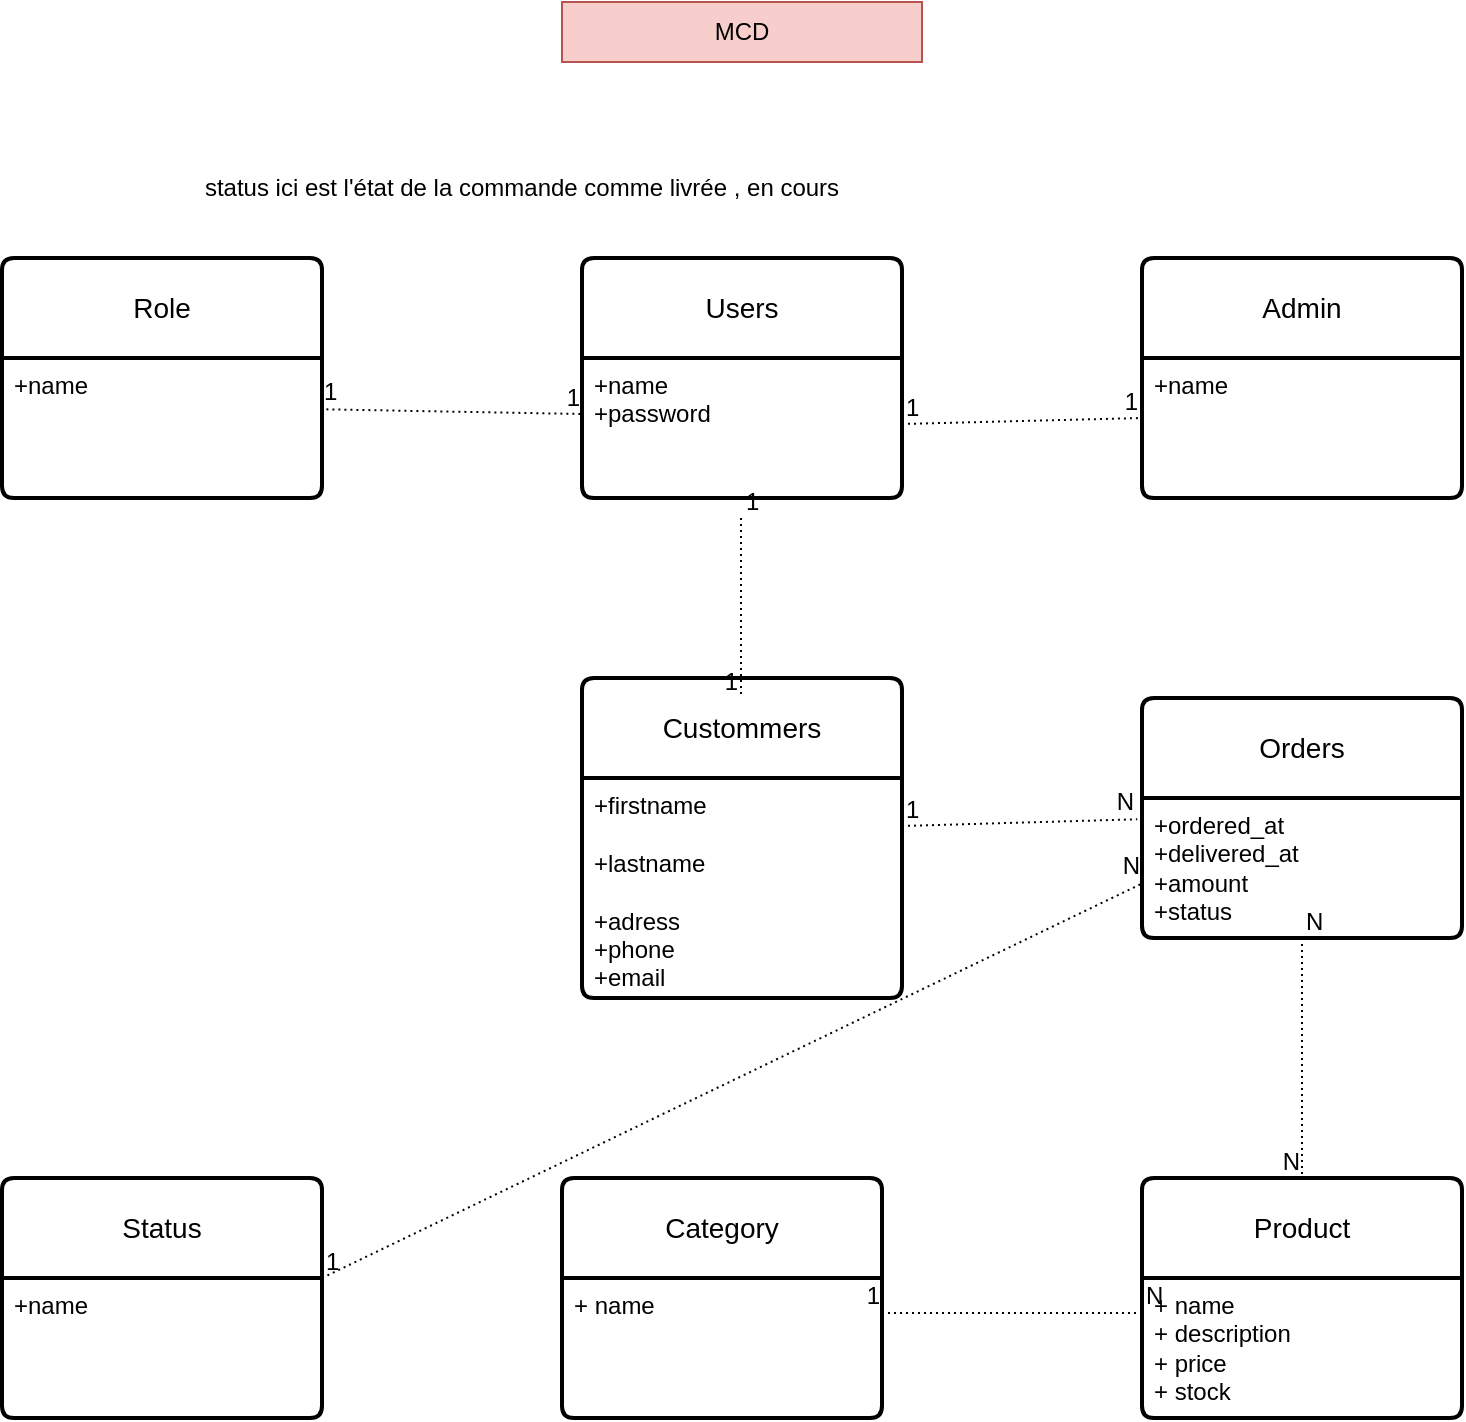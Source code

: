 <mxfile version="24.3.0" type="google">
  <diagram name="Page-1" id="NbzZcbqmwhPjZR7lT0jR">
    <mxGraphModel grid="1" page="1" gridSize="10" guides="1" tooltips="1" connect="1" arrows="1" fold="1" pageScale="1" pageWidth="827" pageHeight="1169" math="0" shadow="0">
      <root>
        <mxCell id="0" />
        <mxCell id="1" parent="0" />
        <mxCell id="_7Z15llkAl0vO2v-7L9U-13" value="Product" style="swimlane;childLayout=stackLayout;horizontal=1;startSize=50;horizontalStack=0;rounded=1;fontSize=14;fontStyle=0;strokeWidth=2;resizeParent=0;resizeLast=1;shadow=0;dashed=0;align=center;arcSize=4;whiteSpace=wrap;html=1;" vertex="1" parent="1">
          <mxGeometry x="600" y="620" width="160" height="120" as="geometry" />
        </mxCell>
        <mxCell id="_7Z15llkAl0vO2v-7L9U-14" value="+ name&lt;br&gt;+ description&lt;div&gt;+ price&lt;div&gt;+ stock&lt;/div&gt;&lt;/div&gt;" style="align=left;strokeColor=none;fillColor=none;spacingLeft=4;fontSize=12;verticalAlign=top;resizable=0;rotatable=0;part=1;html=1;" vertex="1" parent="_7Z15llkAl0vO2v-7L9U-13">
          <mxGeometry y="50" width="160" height="70" as="geometry" />
        </mxCell>
        <mxCell id="_7Z15llkAl0vO2v-7L9U-15" value="Category" style="swimlane;childLayout=stackLayout;horizontal=1;startSize=50;horizontalStack=0;rounded=1;fontSize=14;fontStyle=0;strokeWidth=2;resizeParent=0;resizeLast=1;shadow=0;dashed=0;align=center;arcSize=4;whiteSpace=wrap;html=1;" vertex="1" parent="1">
          <mxGeometry x="310" y="620" width="160" height="120" as="geometry" />
        </mxCell>
        <mxCell id="_7Z15llkAl0vO2v-7L9U-16" value="+ name&lt;div&gt;&lt;br/&gt;&lt;/div&gt;" style="align=left;strokeColor=none;fillColor=none;spacingLeft=4;fontSize=12;verticalAlign=top;resizable=0;rotatable=0;part=1;html=1;" vertex="1" parent="_7Z15llkAl0vO2v-7L9U-15">
          <mxGeometry y="50" width="160" height="70" as="geometry" />
        </mxCell>
        <mxCell id="_7Z15llkAl0vO2v-7L9U-21" value="MCD" style="text;html=1;align=center;verticalAlign=middle;whiteSpace=wrap;rounded=0;fillColor=#f8cecc;strokeColor=#b85450;" vertex="1" parent="1">
          <mxGeometry x="310" y="32" width="180" height="30" as="geometry" />
        </mxCell>
        <mxCell id="_7Z15llkAl0vO2v-7L9U-22" value="" style="endArrow=none;html=1;rounded=0;dashed=1;dashPattern=1 2;exitX=0;exitY=0.25;exitDx=0;exitDy=0;entryX=1;entryY=0.25;entryDx=0;entryDy=0;" edge="1" parent="1" source="_7Z15llkAl0vO2v-7L9U-14" target="_7Z15llkAl0vO2v-7L9U-16">
          <mxGeometry relative="1" as="geometry">
            <mxPoint x="490" y="689.5" as="sourcePoint" />
            <mxPoint x="570" y="690" as="targetPoint" />
          </mxGeometry>
        </mxCell>
        <mxCell id="_7Z15llkAl0vO2v-7L9U-23" value="N" style="resizable=0;html=1;whiteSpace=wrap;align=left;verticalAlign=bottom;" connectable="0" vertex="1" parent="_7Z15llkAl0vO2v-7L9U-22">
          <mxGeometry x="-1" relative="1" as="geometry" />
        </mxCell>
        <mxCell id="_7Z15llkAl0vO2v-7L9U-24" value="1" style="resizable=0;html=1;whiteSpace=wrap;align=right;verticalAlign=bottom;" connectable="0" vertex="1" parent="_7Z15llkAl0vO2v-7L9U-22">
          <mxGeometry x="1" relative="1" as="geometry" />
        </mxCell>
        <mxCell id="qmp-qQZNeqrjJhzduI5c-3" value="Users" style="swimlane;childLayout=stackLayout;horizontal=1;startSize=50;horizontalStack=0;rounded=1;fontSize=14;fontStyle=0;strokeWidth=2;resizeParent=0;resizeLast=1;shadow=0;dashed=0;align=center;arcSize=4;whiteSpace=wrap;html=1;" vertex="1" parent="1">
          <mxGeometry x="320" y="160" width="160" height="120" as="geometry" />
        </mxCell>
        <mxCell id="qmp-qQZNeqrjJhzduI5c-4" value="+name&lt;br&gt;+password&lt;div&gt;&lt;br/&gt;&lt;/div&gt;" style="align=left;strokeColor=none;fillColor=none;spacingLeft=4;fontSize=12;verticalAlign=top;resizable=0;rotatable=0;part=1;html=1;" vertex="1" parent="qmp-qQZNeqrjJhzduI5c-3">
          <mxGeometry y="50" width="160" height="70" as="geometry" />
        </mxCell>
        <mxCell id="qmp-qQZNeqrjJhzduI5c-8" value="Custommers" style="swimlane;childLayout=stackLayout;horizontal=1;startSize=50;horizontalStack=0;rounded=1;fontSize=14;fontStyle=0;strokeWidth=2;resizeParent=0;resizeLast=1;shadow=0;dashed=0;align=center;arcSize=4;whiteSpace=wrap;html=1;" vertex="1" parent="1">
          <mxGeometry x="320" y="370" width="160" height="160" as="geometry" />
        </mxCell>
        <mxCell id="qmp-qQZNeqrjJhzduI5c-9" value="+firstname&lt;br&gt;&lt;br&gt;&lt;div&gt;+lastname&lt;br&gt;&lt;br&gt;&lt;div&gt;+adress&lt;div&gt;&lt;span style=&quot;background-color: initial;&quot;&gt;+phone&lt;/span&gt;&lt;/div&gt;&lt;div&gt;&lt;span style=&quot;background-color: initial;&quot;&gt;+email&lt;/span&gt;&lt;br&gt;&lt;/div&gt;&lt;div&gt;&lt;br&gt;&lt;/div&gt;&lt;/div&gt;&lt;/div&gt;" style="align=left;strokeColor=none;fillColor=none;spacingLeft=4;fontSize=12;verticalAlign=top;resizable=0;rotatable=0;part=1;html=1;" vertex="1" parent="qmp-qQZNeqrjJhzduI5c-8">
          <mxGeometry y="50" width="160" height="110" as="geometry" />
        </mxCell>
        <mxCell id="qmp-qQZNeqrjJhzduI5c-13" value="Orders" style="swimlane;childLayout=stackLayout;horizontal=1;startSize=50;horizontalStack=0;rounded=1;fontSize=14;fontStyle=0;strokeWidth=2;resizeParent=0;resizeLast=1;shadow=0;dashed=0;align=center;arcSize=4;whiteSpace=wrap;html=1;" vertex="1" parent="1">
          <mxGeometry x="600" y="380" width="160" height="120" as="geometry" />
        </mxCell>
        <mxCell id="qmp-qQZNeqrjJhzduI5c-14" value="+ordered_at&lt;div&gt;+delivered_at&lt;br&gt;&lt;div&gt;+amount&lt;/div&gt;&lt;div&gt;+status&lt;/div&gt;&lt;/div&gt;" style="align=left;strokeColor=none;fillColor=none;spacingLeft=4;fontSize=12;verticalAlign=top;resizable=0;rotatable=0;part=1;html=1;" vertex="1" parent="qmp-qQZNeqrjJhzduI5c-13">
          <mxGeometry y="50" width="160" height="70" as="geometry" />
        </mxCell>
        <mxCell id="E8Zcu6kyqUWyqNjoy4c6-1" value="Role" style="swimlane;childLayout=stackLayout;horizontal=1;startSize=50;horizontalStack=0;rounded=1;fontSize=14;fontStyle=0;strokeWidth=2;resizeParent=0;resizeLast=1;shadow=0;dashed=0;align=center;arcSize=4;whiteSpace=wrap;html=1;" vertex="1" parent="1">
          <mxGeometry x="30" y="160" width="160" height="120" as="geometry" />
        </mxCell>
        <mxCell id="E8Zcu6kyqUWyqNjoy4c6-2" value="+name" style="align=left;strokeColor=none;fillColor=none;spacingLeft=4;fontSize=12;verticalAlign=top;resizable=0;rotatable=0;part=1;html=1;" vertex="1" parent="E8Zcu6kyqUWyqNjoy4c6-1">
          <mxGeometry y="50" width="160" height="70" as="geometry" />
        </mxCell>
        <mxCell id="E8Zcu6kyqUWyqNjoy4c6-3" value="Admin" style="swimlane;childLayout=stackLayout;horizontal=1;startSize=50;horizontalStack=0;rounded=1;fontSize=14;fontStyle=0;strokeWidth=2;resizeParent=0;resizeLast=1;shadow=0;dashed=0;align=center;arcSize=4;whiteSpace=wrap;html=1;" vertex="1" parent="1">
          <mxGeometry x="600" y="160" width="160" height="120" as="geometry" />
        </mxCell>
        <mxCell id="E8Zcu6kyqUWyqNjoy4c6-4" value="+name" style="align=left;strokeColor=none;fillColor=none;spacingLeft=4;fontSize=12;verticalAlign=top;resizable=0;rotatable=0;part=1;html=1;" vertex="1" parent="E8Zcu6kyqUWyqNjoy4c6-3">
          <mxGeometry y="50" width="160" height="70" as="geometry" />
        </mxCell>
        <mxCell id="E8Zcu6kyqUWyqNjoy4c6-5" value="" style="endArrow=none;html=1;rounded=0;dashed=1;dashPattern=1 2;exitX=0.995;exitY=0.366;exitDx=0;exitDy=0;exitPerimeter=0;" edge="1" parent="1" source="E8Zcu6kyqUWyqNjoy4c6-2">
          <mxGeometry relative="1" as="geometry">
            <mxPoint x="210" y="238" as="sourcePoint" />
            <mxPoint x="320" y="238" as="targetPoint" />
          </mxGeometry>
        </mxCell>
        <mxCell id="E8Zcu6kyqUWyqNjoy4c6-6" value="1" style="resizable=0;html=1;whiteSpace=wrap;align=left;verticalAlign=bottom;" connectable="0" vertex="1" parent="E8Zcu6kyqUWyqNjoy4c6-5">
          <mxGeometry x="-1" relative="1" as="geometry" />
        </mxCell>
        <mxCell id="E8Zcu6kyqUWyqNjoy4c6-7" value="1" style="resizable=0;html=1;whiteSpace=wrap;align=right;verticalAlign=bottom;" connectable="0" vertex="1" parent="E8Zcu6kyqUWyqNjoy4c6-5">
          <mxGeometry x="1" relative="1" as="geometry" />
        </mxCell>
        <mxCell id="E8Zcu6kyqUWyqNjoy4c6-8" value="" style="endArrow=none;html=1;rounded=0;dashed=1;dashPattern=1 2;" edge="1" parent="1" source="qmp-qQZNeqrjJhzduI5c-4">
          <mxGeometry relative="1" as="geometry">
            <mxPoint x="490" y="240" as="sourcePoint" />
            <mxPoint x="600" y="240" as="targetPoint" />
          </mxGeometry>
        </mxCell>
        <mxCell id="E8Zcu6kyqUWyqNjoy4c6-9" value="1" style="resizable=0;html=1;whiteSpace=wrap;align=left;verticalAlign=bottom;" connectable="0" vertex="1" parent="E8Zcu6kyqUWyqNjoy4c6-8">
          <mxGeometry x="-1" relative="1" as="geometry" />
        </mxCell>
        <mxCell id="E8Zcu6kyqUWyqNjoy4c6-10" value="1" style="resizable=0;html=1;whiteSpace=wrap;align=right;verticalAlign=bottom;" connectable="0" vertex="1" parent="E8Zcu6kyqUWyqNjoy4c6-8">
          <mxGeometry x="1" relative="1" as="geometry" />
        </mxCell>
        <mxCell id="E8Zcu6kyqUWyqNjoy4c6-11" value="" style="endArrow=none;html=1;rounded=0;dashed=1;dashPattern=1 2;exitX=0.75;exitY=1;exitDx=0;exitDy=0;entryX=0.75;entryY=0;entryDx=0;entryDy=0;" edge="1" parent="1">
          <mxGeometry relative="1" as="geometry">
            <mxPoint x="399.5" y="290" as="sourcePoint" />
            <mxPoint x="399.5" y="380" as="targetPoint" />
          </mxGeometry>
        </mxCell>
        <mxCell id="E8Zcu6kyqUWyqNjoy4c6-12" value="1" style="resizable=0;html=1;whiteSpace=wrap;align=left;verticalAlign=bottom;" connectable="0" vertex="1" parent="E8Zcu6kyqUWyqNjoy4c6-11">
          <mxGeometry x="-1" relative="1" as="geometry" />
        </mxCell>
        <mxCell id="E8Zcu6kyqUWyqNjoy4c6-13" value="1" style="resizable=0;html=1;whiteSpace=wrap;align=right;verticalAlign=bottom;" connectable="0" vertex="1" parent="E8Zcu6kyqUWyqNjoy4c6-11">
          <mxGeometry x="1" relative="1" as="geometry" />
        </mxCell>
        <mxCell id="EY50cvxrnuCEeY0Thc2u-8" value="" style="endArrow=none;html=1;rounded=0;dashed=1;dashPattern=1 2;entryX=-0.015;entryY=0.152;entryDx=0;entryDy=0;entryPerimeter=0;" edge="1" parent="1" target="qmp-qQZNeqrjJhzduI5c-14">
          <mxGeometry relative="1" as="geometry">
            <mxPoint x="480" y="444" as="sourcePoint" />
            <mxPoint x="590" y="440" as="targetPoint" />
          </mxGeometry>
        </mxCell>
        <mxCell id="EY50cvxrnuCEeY0Thc2u-9" value="1" style="resizable=0;html=1;whiteSpace=wrap;align=left;verticalAlign=bottom;" connectable="0" vertex="1" parent="EY50cvxrnuCEeY0Thc2u-8">
          <mxGeometry x="-1" relative="1" as="geometry" />
        </mxCell>
        <mxCell id="EY50cvxrnuCEeY0Thc2u-10" value="N" style="resizable=0;html=1;whiteSpace=wrap;align=right;verticalAlign=bottom;" connectable="0" vertex="1" parent="EY50cvxrnuCEeY0Thc2u-8">
          <mxGeometry x="1" relative="1" as="geometry" />
        </mxCell>
        <mxCell id="EY50cvxrnuCEeY0Thc2u-11" value="" style="endArrow=none;html=1;rounded=0;dashed=1;dashPattern=1 2;exitX=0.5;exitY=1;exitDx=0;exitDy=0;entryX=0.5;entryY=0;entryDx=0;entryDy=0;" edge="1" parent="1" source="qmp-qQZNeqrjJhzduI5c-14" target="_7Z15llkAl0vO2v-7L9U-13">
          <mxGeometry relative="1" as="geometry">
            <mxPoint x="620" y="564" as="sourcePoint" />
            <mxPoint x="740" y="560" as="targetPoint" />
          </mxGeometry>
        </mxCell>
        <mxCell id="EY50cvxrnuCEeY0Thc2u-12" value="N" style="resizable=0;html=1;whiteSpace=wrap;align=left;verticalAlign=bottom;" connectable="0" vertex="1" parent="EY50cvxrnuCEeY0Thc2u-11">
          <mxGeometry x="-1" relative="1" as="geometry" />
        </mxCell>
        <mxCell id="EY50cvxrnuCEeY0Thc2u-13" value="N" style="resizable=0;html=1;whiteSpace=wrap;align=right;verticalAlign=bottom;" connectable="0" vertex="1" parent="EY50cvxrnuCEeY0Thc2u-11">
          <mxGeometry x="1" relative="1" as="geometry" />
        </mxCell>
        <mxCell id="EY50cvxrnuCEeY0Thc2u-14" value="Status" style="swimlane;childLayout=stackLayout;horizontal=1;startSize=50;horizontalStack=0;rounded=1;fontSize=14;fontStyle=0;strokeWidth=2;resizeParent=0;resizeLast=1;shadow=0;dashed=0;align=center;arcSize=4;whiteSpace=wrap;html=1;" vertex="1" parent="1">
          <mxGeometry x="30" y="620" width="160" height="120" as="geometry" />
        </mxCell>
        <mxCell id="EY50cvxrnuCEeY0Thc2u-15" value="+name" style="align=left;strokeColor=none;fillColor=none;spacingLeft=4;fontSize=12;verticalAlign=top;resizable=0;rotatable=0;part=1;html=1;" vertex="1" parent="EY50cvxrnuCEeY0Thc2u-14">
          <mxGeometry y="50" width="160" height="70" as="geometry" />
        </mxCell>
        <mxCell id="EY50cvxrnuCEeY0Thc2u-16" value="" style="endArrow=none;html=1;rounded=0;dashed=1;dashPattern=1 2;entryX=0.001;entryY=0.61;entryDx=0;entryDy=0;entryPerimeter=0;exitX=1;exitY=0;exitDx=0;exitDy=0;" edge="1" parent="1" source="EY50cvxrnuCEeY0Thc2u-15" target="qmp-qQZNeqrjJhzduI5c-14">
          <mxGeometry relative="1" as="geometry">
            <mxPoint x="341" y="588" as="sourcePoint" />
            <mxPoint x="459" y="585" as="targetPoint" />
          </mxGeometry>
        </mxCell>
        <mxCell id="EY50cvxrnuCEeY0Thc2u-17" value="1" style="resizable=0;html=1;whiteSpace=wrap;align=left;verticalAlign=bottom;" connectable="0" vertex="1" parent="EY50cvxrnuCEeY0Thc2u-16">
          <mxGeometry x="-1" relative="1" as="geometry" />
        </mxCell>
        <mxCell id="EY50cvxrnuCEeY0Thc2u-18" value="N" style="resizable=0;html=1;whiteSpace=wrap;align=right;verticalAlign=bottom;" connectable="0" vertex="1" parent="EY50cvxrnuCEeY0Thc2u-16">
          <mxGeometry x="1" relative="1" as="geometry" />
        </mxCell>
        <mxCell id="EY50cvxrnuCEeY0Thc2u-19" value="status ici est l&#39;état de la commande comme livrée , en cours" style="text;html=1;align=center;verticalAlign=middle;whiteSpace=wrap;rounded=0;" vertex="1" parent="1">
          <mxGeometry x="50" y="110" width="480" height="30" as="geometry" />
        </mxCell>
      </root>
    </mxGraphModel>
  </diagram>
</mxfile>

